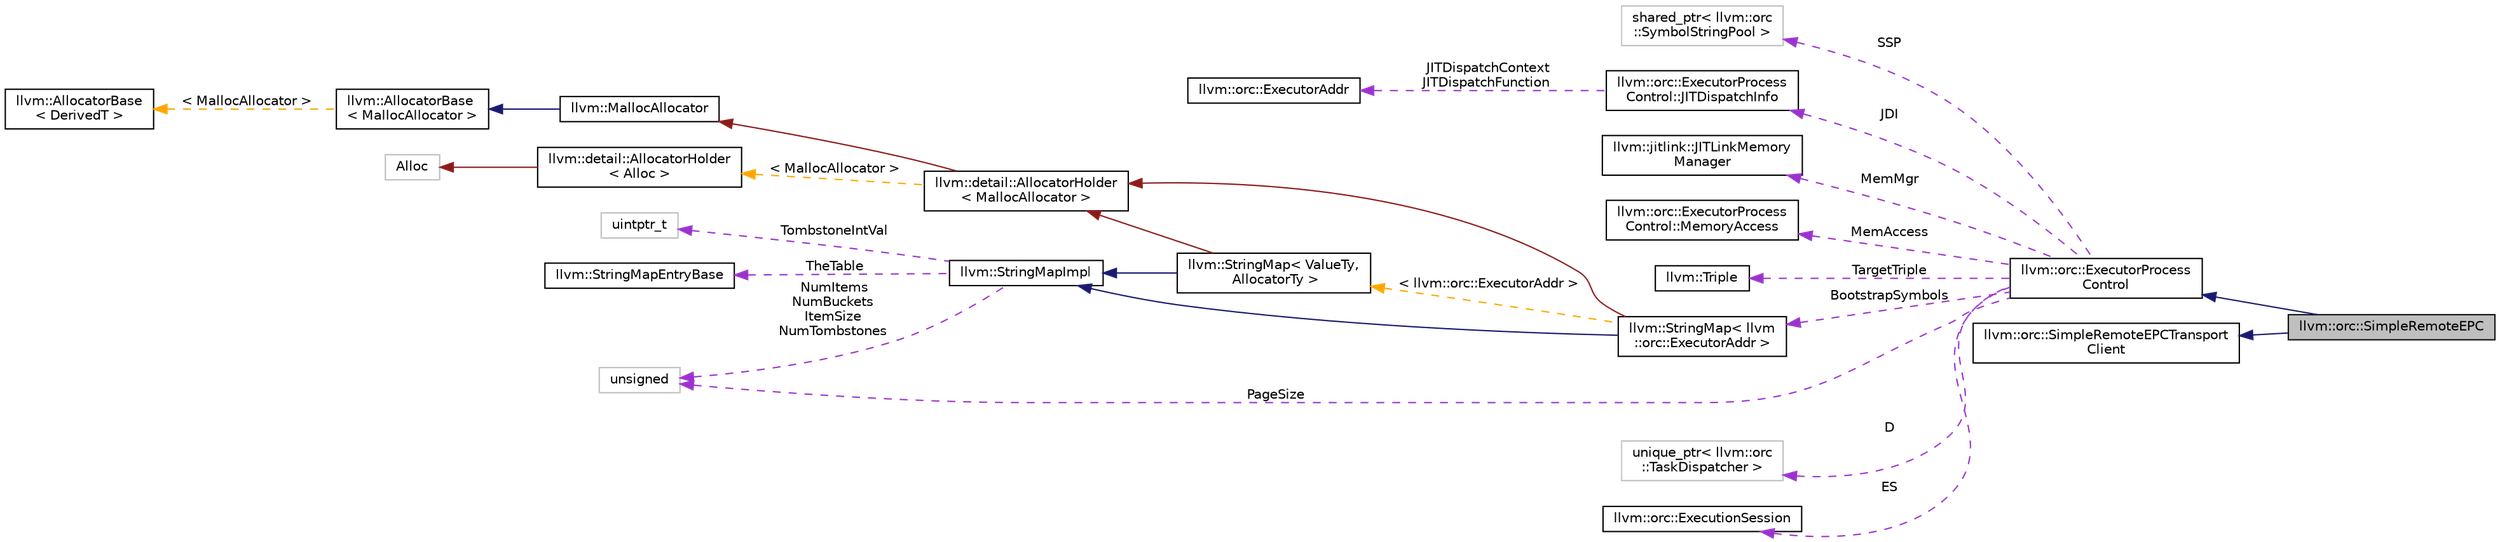 digraph "llvm::orc::SimpleRemoteEPC"
{
 // LATEX_PDF_SIZE
  bgcolor="transparent";
  edge [fontname="Helvetica",fontsize="10",labelfontname="Helvetica",labelfontsize="10"];
  node [fontname="Helvetica",fontsize="10",shape=record];
  rankdir="LR";
  Node1 [label="llvm::orc::SimpleRemoteEPC",height=0.2,width=0.4,color="black", fillcolor="grey75", style="filled", fontcolor="black",tooltip=" "];
  Node2 -> Node1 [dir="back",color="midnightblue",fontsize="10",style="solid",fontname="Helvetica"];
  Node2 [label="llvm::orc::ExecutorProcess\lControl",height=0.2,width=0.4,color="black",URL="$classllvm_1_1orc_1_1ExecutorProcessControl.html",tooltip="ExecutorProcessControl supports interaction with a JIT target process."];
  Node3 -> Node2 [dir="back",color="darkorchid3",fontsize="10",style="dashed",label=" SSP" ,fontname="Helvetica"];
  Node3 [label="shared_ptr\< llvm::orc\l::SymbolStringPool \>",height=0.2,width=0.4,color="grey75",tooltip=" "];
  Node4 -> Node2 [dir="back",color="darkorchid3",fontsize="10",style="dashed",label=" JDI" ,fontname="Helvetica"];
  Node4 [label="llvm::orc::ExecutorProcess\lControl::JITDispatchInfo",height=0.2,width=0.4,color="black",URL="$structllvm_1_1orc_1_1ExecutorProcessControl_1_1JITDispatchInfo.html",tooltip="Contains the address of the dispatch function and context that the ORC runtime can use to call functi..."];
  Node5 -> Node4 [dir="back",color="darkorchid3",fontsize="10",style="dashed",label=" JITDispatchContext\nJITDispatchFunction" ,fontname="Helvetica"];
  Node5 [label="llvm::orc::ExecutorAddr",height=0.2,width=0.4,color="black",URL="$classllvm_1_1orc_1_1ExecutorAddr.html",tooltip="Represents an address in the executor process."];
  Node6 -> Node2 [dir="back",color="darkorchid3",fontsize="10",style="dashed",label=" MemMgr" ,fontname="Helvetica"];
  Node6 [label="llvm::jitlink::JITLinkMemory\lManager",height=0.2,width=0.4,color="black",URL="$classllvm_1_1jitlink_1_1JITLinkMemoryManager.html",tooltip="Manages allocations of JIT memory."];
  Node7 -> Node2 [dir="back",color="darkorchid3",fontsize="10",style="dashed",label=" MemAccess" ,fontname="Helvetica"];
  Node7 [label="llvm::orc::ExecutorProcess\lControl::MemoryAccess",height=0.2,width=0.4,color="black",URL="$classllvm_1_1orc_1_1ExecutorProcessControl_1_1MemoryAccess.html",tooltip="APIs for manipulating memory in the target process."];
  Node8 -> Node2 [dir="back",color="darkorchid3",fontsize="10",style="dashed",label=" TargetTriple" ,fontname="Helvetica"];
  Node8 [label="llvm::Triple",height=0.2,width=0.4,color="black",URL="$classllvm_1_1Triple.html",tooltip="Triple - Helper class for working with autoconf configuration names."];
  Node9 -> Node2 [dir="back",color="darkorchid3",fontsize="10",style="dashed",label=" BootstrapSymbols" ,fontname="Helvetica"];
  Node9 [label="llvm::StringMap\< llvm\l::orc::ExecutorAddr \>",height=0.2,width=0.4,color="black",URL="$classllvm_1_1StringMap.html",tooltip=" "];
  Node10 -> Node9 [dir="back",color="midnightblue",fontsize="10",style="solid",fontname="Helvetica"];
  Node10 [label="llvm::StringMapImpl",height=0.2,width=0.4,color="black",URL="$classllvm_1_1StringMapImpl.html",tooltip="StringMapImpl - This is the base class of StringMap that is shared among all of its instantiations."];
  Node11 -> Node10 [dir="back",color="darkorchid3",fontsize="10",style="dashed",label=" TheTable" ,fontname="Helvetica"];
  Node11 [label="llvm::StringMapEntryBase",height=0.2,width=0.4,color="black",URL="$classllvm_1_1StringMapEntryBase.html",tooltip="StringMapEntryBase - Shared base class of StringMapEntry instances."];
  Node12 -> Node10 [dir="back",color="darkorchid3",fontsize="10",style="dashed",label=" NumItems\nNumBuckets\nItemSize\nNumTombstones" ,fontname="Helvetica"];
  Node12 [label="unsigned",height=0.2,width=0.4,color="grey75",tooltip=" "];
  Node13 -> Node10 [dir="back",color="darkorchid3",fontsize="10",style="dashed",label=" TombstoneIntVal" ,fontname="Helvetica"];
  Node13 [label="uintptr_t",height=0.2,width=0.4,color="grey75",tooltip=" "];
  Node14 -> Node9 [dir="back",color="firebrick4",fontsize="10",style="solid",fontname="Helvetica"];
  Node14 [label="llvm::detail::AllocatorHolder\l\< MallocAllocator \>",height=0.2,width=0.4,color="black",URL="$classllvm_1_1detail_1_1AllocatorHolder.html",tooltip=" "];
  Node15 -> Node14 [dir="back",color="firebrick4",fontsize="10",style="solid",fontname="Helvetica"];
  Node15 [label="llvm::MallocAllocator",height=0.2,width=0.4,color="black",URL="$classllvm_1_1MallocAllocator.html",tooltip=" "];
  Node16 -> Node15 [dir="back",color="midnightblue",fontsize="10",style="solid",fontname="Helvetica"];
  Node16 [label="llvm::AllocatorBase\l\< MallocAllocator \>",height=0.2,width=0.4,color="black",URL="$classllvm_1_1AllocatorBase.html",tooltip=" "];
  Node17 -> Node16 [dir="back",color="orange",fontsize="10",style="dashed",label=" \< MallocAllocator \>" ,fontname="Helvetica"];
  Node17 [label="llvm::AllocatorBase\l\< DerivedT \>",height=0.2,width=0.4,color="black",URL="$classllvm_1_1AllocatorBase.html",tooltip="CRTP base class providing obvious overloads for the core Allocate() methods of LLVM-style allocators."];
  Node18 -> Node14 [dir="back",color="orange",fontsize="10",style="dashed",label=" \< MallocAllocator \>" ,fontname="Helvetica"];
  Node18 [label="llvm::detail::AllocatorHolder\l\< Alloc \>",height=0.2,width=0.4,color="black",URL="$classllvm_1_1detail_1_1AllocatorHolder.html",tooltip=" "];
  Node19 -> Node18 [dir="back",color="firebrick4",fontsize="10",style="solid",fontname="Helvetica"];
  Node19 [label="Alloc",height=0.2,width=0.4,color="grey75",tooltip=" "];
  Node20 -> Node9 [dir="back",color="orange",fontsize="10",style="dashed",label=" \< llvm::orc::ExecutorAddr \>" ,fontname="Helvetica"];
  Node20 [label="llvm::StringMap\< ValueTy,\l AllocatorTy \>",height=0.2,width=0.4,color="black",URL="$classllvm_1_1StringMap.html",tooltip="StringMap - This is an unconventional map that is specialized for handling keys that are \"strings\",..."];
  Node10 -> Node20 [dir="back",color="midnightblue",fontsize="10",style="solid",fontname="Helvetica"];
  Node14 -> Node20 [dir="back",color="firebrick4",fontsize="10",style="solid",fontname="Helvetica"];
  Node12 -> Node2 [dir="back",color="darkorchid3",fontsize="10",style="dashed",label=" PageSize" ,fontname="Helvetica"];
  Node21 -> Node2 [dir="back",color="darkorchid3",fontsize="10",style="dashed",label=" D" ,fontname="Helvetica"];
  Node21 [label="unique_ptr\< llvm::orc\l::TaskDispatcher \>",height=0.2,width=0.4,color="grey75",tooltip=" "];
  Node22 -> Node2 [dir="back",color="darkorchid3",fontsize="10",style="dashed",label=" ES" ,fontname="Helvetica"];
  Node22 [label="llvm::orc::ExecutionSession",height=0.2,width=0.4,color="black",URL="$classllvm_1_1orc_1_1ExecutionSession.html",tooltip="An ExecutionSession represents a running JIT program."];
  Node23 -> Node1 [dir="back",color="midnightblue",fontsize="10",style="solid",fontname="Helvetica"];
  Node23 [label="llvm::orc::SimpleRemoteEPCTransport\lClient",height=0.2,width=0.4,color="black",URL="$classllvm_1_1orc_1_1SimpleRemoteEPCTransportClient.html",tooltip=" "];
}
